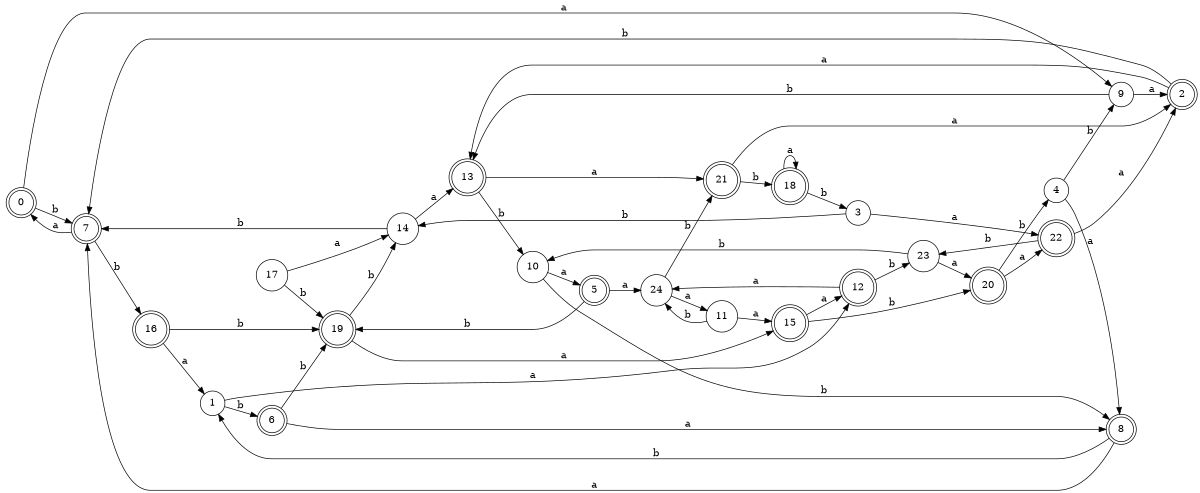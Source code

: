 digraph n20_10 {
__start0 [label="" shape="none"];

rankdir=LR;
size="8,5";

s0 [style="rounded,filled", color="black", fillcolor="white" shape="doublecircle", label="0"];
s1 [style="filled", color="black", fillcolor="white" shape="circle", label="1"];
s2 [style="rounded,filled", color="black", fillcolor="white" shape="doublecircle", label="2"];
s3 [style="filled", color="black", fillcolor="white" shape="circle", label="3"];
s4 [style="filled", color="black", fillcolor="white" shape="circle", label="4"];
s5 [style="rounded,filled", color="black", fillcolor="white" shape="doublecircle", label="5"];
s6 [style="rounded,filled", color="black", fillcolor="white" shape="doublecircle", label="6"];
s7 [style="rounded,filled", color="black", fillcolor="white" shape="doublecircle", label="7"];
s8 [style="rounded,filled", color="black", fillcolor="white" shape="doublecircle", label="8"];
s9 [style="filled", color="black", fillcolor="white" shape="circle", label="9"];
s10 [style="filled", color="black", fillcolor="white" shape="circle", label="10"];
s11 [style="filled", color="black", fillcolor="white" shape="circle", label="11"];
s12 [style="rounded,filled", color="black", fillcolor="white" shape="doublecircle", label="12"];
s13 [style="rounded,filled", color="black", fillcolor="white" shape="doublecircle", label="13"];
s14 [style="filled", color="black", fillcolor="white" shape="circle", label="14"];
s15 [style="rounded,filled", color="black", fillcolor="white" shape="doublecircle", label="15"];
s16 [style="rounded,filled", color="black", fillcolor="white" shape="doublecircle", label="16"];
s17 [style="filled", color="black", fillcolor="white" shape="circle", label="17"];
s18 [style="rounded,filled", color="black", fillcolor="white" shape="doublecircle", label="18"];
s19 [style="rounded,filled", color="black", fillcolor="white" shape="doublecircle", label="19"];
s20 [style="rounded,filled", color="black", fillcolor="white" shape="doublecircle", label="20"];
s21 [style="rounded,filled", color="black", fillcolor="white" shape="doublecircle", label="21"];
s22 [style="rounded,filled", color="black", fillcolor="white" shape="doublecircle", label="22"];
s23 [style="filled", color="black", fillcolor="white" shape="circle", label="23"];
s24 [style="filled", color="black", fillcolor="white" shape="circle", label="24"];
s0 -> s9 [label="a"];
s0 -> s7 [label="b"];
s1 -> s12 [label="a"];
s1 -> s6 [label="b"];
s2 -> s13 [label="a"];
s2 -> s7 [label="b"];
s3 -> s22 [label="a"];
s3 -> s14 [label="b"];
s4 -> s8 [label="a"];
s4 -> s9 [label="b"];
s5 -> s24 [label="a"];
s5 -> s19 [label="b"];
s6 -> s8 [label="a"];
s6 -> s19 [label="b"];
s7 -> s0 [label="a"];
s7 -> s16 [label="b"];
s8 -> s7 [label="a"];
s8 -> s1 [label="b"];
s9 -> s2 [label="a"];
s9 -> s13 [label="b"];
s10 -> s5 [label="a"];
s10 -> s8 [label="b"];
s11 -> s15 [label="a"];
s11 -> s24 [label="b"];
s12 -> s24 [label="a"];
s12 -> s23 [label="b"];
s13 -> s21 [label="a"];
s13 -> s10 [label="b"];
s14 -> s13 [label="a"];
s14 -> s7 [label="b"];
s15 -> s12 [label="a"];
s15 -> s20 [label="b"];
s16 -> s1 [label="a"];
s16 -> s19 [label="b"];
s17 -> s14 [label="a"];
s17 -> s19 [label="b"];
s18 -> s18 [label="a"];
s18 -> s3 [label="b"];
s19 -> s15 [label="a"];
s19 -> s14 [label="b"];
s20 -> s22 [label="a"];
s20 -> s4 [label="b"];
s21 -> s2 [label="a"];
s21 -> s18 [label="b"];
s22 -> s2 [label="a"];
s22 -> s23 [label="b"];
s23 -> s20 [label="a"];
s23 -> s10 [label="b"];
s24 -> s11 [label="a"];
s24 -> s21 [label="b"];

}
